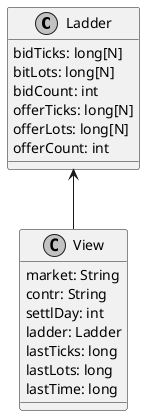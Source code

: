 @startuml

skinparam monochrome true

class Ladder {
  bidTicks: long[N]
  bitLots: long[N]
  bidCount: int
  offerTicks: long[N]
  offerLots: long[N]
  offerCount: int
}

class View {
  market: String
  contr: String
  settlDay: int
  ladder: Ladder
  lastTicks: long
  lastLots: long
  lastTime: long
}

Ladder <-- View

@enduml
